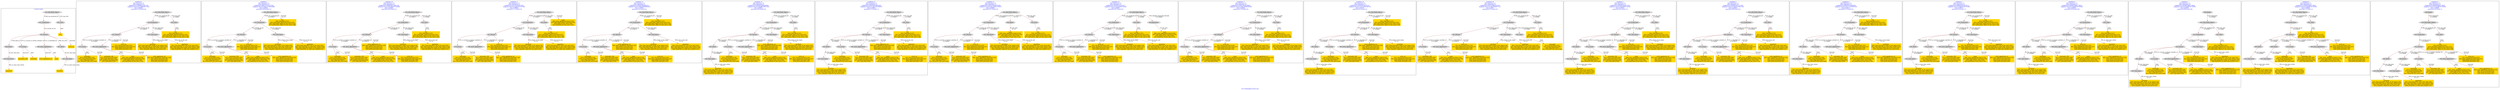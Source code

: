 digraph n0 {
fontcolor="blue"
remincross="true"
label="s18-s-indianapolis-artists.xml"
subgraph cluster_0 {
label="1-correct model"
n2[style="filled",color="white",fillcolor="lightgray",label="E12_Production1"];
n3[style="filled",color="white",fillcolor="lightgray",label="E21_Person1"];
n4[style="filled",color="white",fillcolor="lightgray",label="E69_Death1"];
n5[style="filled",color="white",fillcolor="lightgray",label="E74_Group1"];
n6[style="filled",color="white",fillcolor="lightgray",label="E82_Actor_Appellation1"];
n7[style="filled",color="white",fillcolor="lightgray",label="E67_Birth1"];
n8[shape="plaintext",style="filled",fillcolor="gold",label="artist_uri"];
n9[style="filled",color="white",fillcolor="lightgray",label="E22_Man-Made_Object1"];
n10[style="filled",color="white",fillcolor="lightgray",label="E35_Title1"];
n11[shape="plaintext",style="filled",fillcolor="gold",label="title"];
n12[style="filled",color="white",fillcolor="lightgray",label="E52_Time-Span1"];
n13[shape="plaintext",style="filled",fillcolor="gold",label="birthDate"];
n14[style="filled",color="white",fillcolor="lightgray",label="E52_Time-Span2"];
n15[shape="plaintext",style="filled",fillcolor="gold",label="deathDate"];
n16[shape="plaintext",style="filled",fillcolor="gold",label="nationality_URI"];
n17[shape="plaintext",style="filled",fillcolor="gold",label="nationality"];
n18[shape="plaintext",style="filled",fillcolor="gold",label="artist_appellation_uri"];
n19[shape="plaintext",style="filled",fillcolor="gold",label="name"];
}
subgraph cluster_1 {
label="candidate 0\nlink coherence:1.0\nnode coherence:1.0\nconfidence:0.4708095107821763\nmapping score:0.5527698369273921\ncost:13.99883\n-precision:0.79-recall:0.65"
n21[style="filled",color="white",fillcolor="lightgray",label="E12_Production1"];
n22[style="filled",color="white",fillcolor="lightgray",label="E21_Person1"];
n23[style="filled",color="white",fillcolor="lightgray",label="E52_Time-Span2"];
n24[style="filled",color="white",fillcolor="lightgray",label="E74_Group1"];
n25[style="filled",color="white",fillcolor="lightgray",label="E82_Actor_Appellation1"];
n26[style="filled",color="white",fillcolor="lightgray",label="E22_Man-Made_Object1"];
n27[style="filled",color="white",fillcolor="lightgray",label="E35_Title1"];
n28[shape="plaintext",style="filled",fillcolor="gold",label="name\n[E82_Actor_Appellation,label,0.519]\n[E22_Man-Made_Object,classLink,0.206]\n[E30_Right,P3_has_note,0.149]\n[E8_Acquisition,P3_has_note,0.126]"];
n29[shape="plaintext",style="filled",fillcolor="gold",label="title\n[E35_Title,label,0.337]\n[E22_Man-Made_Object,classLink,0.255]\n[E22_Man-Made_Object,P3_has_note,0.219]\n[E73_Information_Object,P3_has_note,0.188]"];
n30[shape="plaintext",style="filled",fillcolor="gold",label="artist_appellation_uri\n[E82_Actor_Appellation,classLink,0.543]\n[E21_Person,classLink,0.35]\n[E38_Image,classLink,0.062]\n[E39_Actor,classLink,0.045]"];
n31[shape="plaintext",style="filled",fillcolor="gold",label="birthDate\n[E52_Time-Span,P82a_begin_of_the_begin,0.44]\n[E52_Time-Span,P82_at_some_time_within,0.323]\n[E52_Time-Span,P82b_end_of_the_end,0.184]\n[E33_Linguistic_Object,P3_has_note,0.053]"];
n32[shape="plaintext",style="filled",fillcolor="gold",label="nationality\n[E74_Group,label,0.529]\n[E74_Group,classLink,0.306]\n[E55_Type,label,0.097]\n[E21_Person,P3_has_note,0.068]"];
n33[shape="plaintext",style="filled",fillcolor="gold",label="deathDate\n[E52_Time-Span,P82b_end_of_the_end,0.381]\n[E52_Time-Span,P82_at_some_time_within,0.292]\n[E52_Time-Span,P82a_begin_of_the_begin,0.226]\n[E69_Death,P82_at_some_time_within,0.101]"];
n34[shape="plaintext",style="filled",fillcolor="gold",label="nationality_URI\n[E74_Group,classLink,0.684]\n[E55_Type,classLink,0.191]\n[E57_Material,classLink,0.086]\n[E55_Type,label,0.038]"];
n35[shape="plaintext",style="filled",fillcolor="gold",label="artist_uri\n[E21_Person,classLink,0.333]\n[E82_Actor_Appellation,classLink,0.287]\n[E38_Image,classLink,0.199]\n[E39_Actor,classLink,0.182]"];
}
subgraph cluster_2 {
label="candidate 1\nlink coherence:1.0\nnode coherence:1.0\nconfidence:0.4605721252472204\nmapping score:0.5493573750824068\ncost:12.99903\n-precision:0.69-recall:0.53"
n37[style="filled",color="white",fillcolor="lightgray",label="E12_Production1"];
n38[style="filled",color="white",fillcolor="lightgray",label="E21_Person1"];
n39[style="filled",color="white",fillcolor="lightgray",label="E52_Time-Span2"];
n40[style="filled",color="white",fillcolor="lightgray",label="E74_Group1"];
n41[style="filled",color="white",fillcolor="lightgray",label="E82_Actor_Appellation1"];
n42[style="filled",color="white",fillcolor="lightgray",label="E22_Man-Made_Object1"];
n43[shape="plaintext",style="filled",fillcolor="gold",label="name\n[E82_Actor_Appellation,label,0.519]\n[E22_Man-Made_Object,classLink,0.206]\n[E30_Right,P3_has_note,0.149]\n[E8_Acquisition,P3_has_note,0.126]"];
n44[shape="plaintext",style="filled",fillcolor="gold",label="artist_appellation_uri\n[E82_Actor_Appellation,classLink,0.543]\n[E21_Person,classLink,0.35]\n[E38_Image,classLink,0.062]\n[E39_Actor,classLink,0.045]"];
n45[shape="plaintext",style="filled",fillcolor="gold",label="birthDate\n[E52_Time-Span,P82a_begin_of_the_begin,0.44]\n[E52_Time-Span,P82_at_some_time_within,0.323]\n[E52_Time-Span,P82b_end_of_the_end,0.184]\n[E33_Linguistic_Object,P3_has_note,0.053]"];
n46[shape="plaintext",style="filled",fillcolor="gold",label="nationality\n[E74_Group,label,0.529]\n[E74_Group,classLink,0.306]\n[E55_Type,label,0.097]\n[E21_Person,P3_has_note,0.068]"];
n47[shape="plaintext",style="filled",fillcolor="gold",label="deathDate\n[E52_Time-Span,P82b_end_of_the_end,0.381]\n[E52_Time-Span,P82_at_some_time_within,0.292]\n[E52_Time-Span,P82a_begin_of_the_begin,0.226]\n[E69_Death,P82_at_some_time_within,0.101]"];
n48[shape="plaintext",style="filled",fillcolor="gold",label="nationality_URI\n[E74_Group,classLink,0.684]\n[E55_Type,classLink,0.191]\n[E57_Material,classLink,0.086]\n[E55_Type,label,0.038]"];
n49[shape="plaintext",style="filled",fillcolor="gold",label="artist_uri\n[E21_Person,classLink,0.333]\n[E82_Actor_Appellation,classLink,0.287]\n[E38_Image,classLink,0.199]\n[E39_Actor,classLink,0.182]"];
n50[shape="plaintext",style="filled",fillcolor="gold",label="title\n[E35_Title,label,0.337]\n[E22_Man-Made_Object,classLink,0.255]\n[E22_Man-Made_Object,P3_has_note,0.219]\n[E73_Information_Object,P3_has_note,0.188]"];
}
subgraph cluster_3 {
label="candidate 10\nlink coherence:1.0\nnode coherence:1.0\nconfidence:0.44080536720045704\nmapping score:0.5427684557334856\ncost:13.99883\n-precision:0.64-recall:0.53"
n52[style="filled",color="white",fillcolor="lightgray",label="E12_Production1"];
n53[style="filled",color="white",fillcolor="lightgray",label="E21_Person1"];
n54[style="filled",color="white",fillcolor="lightgray",label="E52_Time-Span2"];
n55[style="filled",color="white",fillcolor="lightgray",label="E74_Group1"];
n56[style="filled",color="white",fillcolor="lightgray",label="E82_Actor_Appellation1"];
n57[style="filled",color="white",fillcolor="lightgray",label="E22_Man-Made_Object1"];
n58[style="filled",color="white",fillcolor="lightgray",label="E35_Title1"];
n59[shape="plaintext",style="filled",fillcolor="gold",label="name\n[E82_Actor_Appellation,label,0.519]\n[E22_Man-Made_Object,classLink,0.206]\n[E30_Right,P3_has_note,0.149]\n[E8_Acquisition,P3_has_note,0.126]"];
n60[shape="plaintext",style="filled",fillcolor="gold",label="title\n[E35_Title,label,0.337]\n[E22_Man-Made_Object,classLink,0.255]\n[E22_Man-Made_Object,P3_has_note,0.219]\n[E73_Information_Object,P3_has_note,0.188]"];
n61[shape="plaintext",style="filled",fillcolor="gold",label="artist_uri\n[E21_Person,classLink,0.333]\n[E82_Actor_Appellation,classLink,0.287]\n[E38_Image,classLink,0.199]\n[E39_Actor,classLink,0.182]"];
n62[shape="plaintext",style="filled",fillcolor="gold",label="birthDate\n[E52_Time-Span,P82a_begin_of_the_begin,0.44]\n[E52_Time-Span,P82_at_some_time_within,0.323]\n[E52_Time-Span,P82b_end_of_the_end,0.184]\n[E33_Linguistic_Object,P3_has_note,0.053]"];
n63[shape="plaintext",style="filled",fillcolor="gold",label="nationality\n[E74_Group,label,0.529]\n[E74_Group,classLink,0.306]\n[E55_Type,label,0.097]\n[E21_Person,P3_has_note,0.068]"];
n64[shape="plaintext",style="filled",fillcolor="gold",label="deathDate\n[E52_Time-Span,P82b_end_of_the_end,0.381]\n[E52_Time-Span,P82_at_some_time_within,0.292]\n[E52_Time-Span,P82a_begin_of_the_begin,0.226]\n[E69_Death,P82_at_some_time_within,0.101]"];
n65[shape="plaintext",style="filled",fillcolor="gold",label="nationality_URI\n[E74_Group,classLink,0.684]\n[E55_Type,classLink,0.191]\n[E57_Material,classLink,0.086]\n[E55_Type,label,0.038]"];
n66[shape="plaintext",style="filled",fillcolor="gold",label="artist_appellation_uri\n[E82_Actor_Appellation,classLink,0.543]\n[E21_Person,classLink,0.35]\n[E38_Image,classLink,0.062]\n[E39_Actor,classLink,0.045]"];
}
subgraph cluster_4 {
label="candidate 11\nlink coherence:1.0\nnode coherence:1.0\nconfidence:0.4317075034522487\nmapping score:0.5189025011507495\ncost:13.99883\n-precision:0.71-recall:0.59"
n68[style="filled",color="white",fillcolor="lightgray",label="E12_Production1"];
n69[style="filled",color="white",fillcolor="lightgray",label="E21_Person1"];
n70[style="filled",color="white",fillcolor="lightgray",label="E52_Time-Span2"];
n71[style="filled",color="white",fillcolor="lightgray",label="E74_Group1"];
n72[style="filled",color="white",fillcolor="lightgray",label="E82_Actor_Appellation1"];
n73[style="filled",color="white",fillcolor="lightgray",label="E22_Man-Made_Object1"];
n74[style="filled",color="white",fillcolor="lightgray",label="E35_Title1"];
n75[shape="plaintext",style="filled",fillcolor="gold",label="title\n[E35_Title,label,0.337]\n[E22_Man-Made_Object,classLink,0.255]\n[E22_Man-Made_Object,P3_has_note,0.219]\n[E73_Information_Object,P3_has_note,0.188]"];
n76[shape="plaintext",style="filled",fillcolor="gold",label="artist_appellation_uri\n[E82_Actor_Appellation,classLink,0.543]\n[E21_Person,classLink,0.35]\n[E38_Image,classLink,0.062]\n[E39_Actor,classLink,0.045]"];
n77[shape="plaintext",style="filled",fillcolor="gold",label="birthDate\n[E52_Time-Span,P82a_begin_of_the_begin,0.44]\n[E52_Time-Span,P82_at_some_time_within,0.323]\n[E52_Time-Span,P82b_end_of_the_end,0.184]\n[E33_Linguistic_Object,P3_has_note,0.053]"];
n78[shape="plaintext",style="filled",fillcolor="gold",label="nationality\n[E74_Group,label,0.529]\n[E74_Group,classLink,0.306]\n[E55_Type,label,0.097]\n[E21_Person,P3_has_note,0.068]"];
n79[shape="plaintext",style="filled",fillcolor="gold",label="deathDate\n[E52_Time-Span,P82b_end_of_the_end,0.381]\n[E52_Time-Span,P82_at_some_time_within,0.292]\n[E52_Time-Span,P82a_begin_of_the_begin,0.226]\n[E69_Death,P82_at_some_time_within,0.101]"];
n80[shape="plaintext",style="filled",fillcolor="gold",label="nationality_URI\n[E74_Group,classLink,0.684]\n[E55_Type,classLink,0.191]\n[E57_Material,classLink,0.086]\n[E55_Type,label,0.038]"];
n81[shape="plaintext",style="filled",fillcolor="gold",label="artist_uri\n[E21_Person,classLink,0.333]\n[E82_Actor_Appellation,classLink,0.287]\n[E38_Image,classLink,0.199]\n[E39_Actor,classLink,0.182]"];
n82[shape="plaintext",style="filled",fillcolor="gold",label="name\n[E82_Actor_Appellation,label,0.519]\n[E22_Man-Made_Object,classLink,0.206]\n[E30_Right,P3_has_note,0.149]\n[E8_Acquisition,P3_has_note,0.126]"];
}
subgraph cluster_5 {
label="candidate 12\nlink coherence:1.0\nnode coherence:1.0\nconfidence:0.4305679816655011\nmapping score:0.5393559938885003\ncost:12.99903\n-precision:0.54-recall:0.41"
n84[style="filled",color="white",fillcolor="lightgray",label="E12_Production1"];
n85[style="filled",color="white",fillcolor="lightgray",label="E21_Person1"];
n86[style="filled",color="white",fillcolor="lightgray",label="E52_Time-Span2"];
n87[style="filled",color="white",fillcolor="lightgray",label="E74_Group1"];
n88[style="filled",color="white",fillcolor="lightgray",label="E82_Actor_Appellation1"];
n89[style="filled",color="white",fillcolor="lightgray",label="E22_Man-Made_Object1"];
n90[shape="plaintext",style="filled",fillcolor="gold",label="name\n[E82_Actor_Appellation,label,0.519]\n[E22_Man-Made_Object,classLink,0.206]\n[E30_Right,P3_has_note,0.149]\n[E8_Acquisition,P3_has_note,0.126]"];
n91[shape="plaintext",style="filled",fillcolor="gold",label="artist_uri\n[E21_Person,classLink,0.333]\n[E82_Actor_Appellation,classLink,0.287]\n[E38_Image,classLink,0.199]\n[E39_Actor,classLink,0.182]"];
n92[shape="plaintext",style="filled",fillcolor="gold",label="birthDate\n[E52_Time-Span,P82a_begin_of_the_begin,0.44]\n[E52_Time-Span,P82_at_some_time_within,0.323]\n[E52_Time-Span,P82b_end_of_the_end,0.184]\n[E33_Linguistic_Object,P3_has_note,0.053]"];
n93[shape="plaintext",style="filled",fillcolor="gold",label="nationality\n[E74_Group,label,0.529]\n[E74_Group,classLink,0.306]\n[E55_Type,label,0.097]\n[E21_Person,P3_has_note,0.068]"];
n94[shape="plaintext",style="filled",fillcolor="gold",label="deathDate\n[E52_Time-Span,P82b_end_of_the_end,0.381]\n[E52_Time-Span,P82_at_some_time_within,0.292]\n[E52_Time-Span,P82a_begin_of_the_begin,0.226]\n[E69_Death,P82_at_some_time_within,0.101]"];
n95[shape="plaintext",style="filled",fillcolor="gold",label="nationality_URI\n[E74_Group,classLink,0.684]\n[E55_Type,classLink,0.191]\n[E57_Material,classLink,0.086]\n[E55_Type,label,0.038]"];
n96[shape="plaintext",style="filled",fillcolor="gold",label="artist_appellation_uri\n[E82_Actor_Appellation,classLink,0.543]\n[E21_Person,classLink,0.35]\n[E38_Image,classLink,0.062]\n[E39_Actor,classLink,0.045]"];
n97[shape="plaintext",style="filled",fillcolor="gold",label="title\n[E35_Title,label,0.337]\n[E22_Man-Made_Object,classLink,0.255]\n[E22_Man-Made_Object,P3_has_note,0.219]\n[E73_Information_Object,P3_has_note,0.188]"];
}
subgraph cluster_6 {
label="candidate 13\nlink coherence:1.0\nnode coherence:1.0\nconfidence:0.42956555985406664\nmapping score:0.5181885199513555\ncost:15.99855\n-precision:0.69-recall:0.65"
n99[style="filled",color="white",fillcolor="lightgray",label="E12_Production1"];
n100[style="filled",color="white",fillcolor="lightgray",label="E21_Person1"];
n101[style="filled",color="white",fillcolor="lightgray",label="E52_Time-Span2"];
n102[style="filled",color="white",fillcolor="lightgray",label="E67_Birth1"];
n103[style="filled",color="white",fillcolor="lightgray",label="E74_Group1"];
n104[style="filled",color="white",fillcolor="lightgray",label="E82_Actor_Appellation1"];
n105[style="filled",color="white",fillcolor="lightgray",label="E22_Man-Made_Object1"];
n106[style="filled",color="white",fillcolor="lightgray",label="E35_Title1"];
n107[style="filled",color="white",fillcolor="lightgray",label="E52_Time-Span1"];
n108[shape="plaintext",style="filled",fillcolor="gold",label="name\n[E82_Actor_Appellation,label,0.519]\n[E22_Man-Made_Object,classLink,0.206]\n[E30_Right,P3_has_note,0.149]\n[E8_Acquisition,P3_has_note,0.126]"];
n109[shape="plaintext",style="filled",fillcolor="gold",label="title\n[E35_Title,label,0.337]\n[E22_Man-Made_Object,classLink,0.255]\n[E22_Man-Made_Object,P3_has_note,0.219]\n[E73_Information_Object,P3_has_note,0.188]"];
n110[shape="plaintext",style="filled",fillcolor="gold",label="artist_uri\n[E21_Person,classLink,0.333]\n[E82_Actor_Appellation,classLink,0.287]\n[E38_Image,classLink,0.199]\n[E39_Actor,classLink,0.182]"];
n111[shape="plaintext",style="filled",fillcolor="gold",label="birthDate\n[E52_Time-Span,P82a_begin_of_the_begin,0.44]\n[E52_Time-Span,P82_at_some_time_within,0.323]\n[E52_Time-Span,P82b_end_of_the_end,0.184]\n[E33_Linguistic_Object,P3_has_note,0.053]"];
n112[shape="plaintext",style="filled",fillcolor="gold",label="nationality\n[E74_Group,label,0.529]\n[E74_Group,classLink,0.306]\n[E55_Type,label,0.097]\n[E21_Person,P3_has_note,0.068]"];
n113[shape="plaintext",style="filled",fillcolor="gold",label="nationality_URI\n[E74_Group,classLink,0.684]\n[E55_Type,classLink,0.191]\n[E57_Material,classLink,0.086]\n[E55_Type,label,0.038]"];
n114[shape="plaintext",style="filled",fillcolor="gold",label="artist_appellation_uri\n[E82_Actor_Appellation,classLink,0.543]\n[E21_Person,classLink,0.35]\n[E38_Image,classLink,0.062]\n[E39_Actor,classLink,0.045]"];
n115[shape="plaintext",style="filled",fillcolor="gold",label="deathDate\n[E52_Time-Span,P82b_end_of_the_end,0.381]\n[E52_Time-Span,P82_at_some_time_within,0.292]\n[E52_Time-Span,P82a_begin_of_the_begin,0.226]\n[E69_Death,P82_at_some_time_within,0.101]"];
}
subgraph cluster_7 {
label="candidate 14\nlink coherence:1.0\nnode coherence:1.0\nconfidence:0.4262764326924593\nmapping score:0.5170921442308197\ncost:15.99855\n-precision:0.75-recall:0.71"
n117[style="filled",color="white",fillcolor="lightgray",label="E12_Production1"];
n118[style="filled",color="white",fillcolor="lightgray",label="E21_Person1"];
n119[style="filled",color="white",fillcolor="lightgray",label="E52_Time-Span2"];
n120[style="filled",color="white",fillcolor="lightgray",label="E67_Birth1"];
n121[style="filled",color="white",fillcolor="lightgray",label="E74_Group1"];
n122[style="filled",color="white",fillcolor="lightgray",label="E82_Actor_Appellation1"];
n123[style="filled",color="white",fillcolor="lightgray",label="E22_Man-Made_Object1"];
n124[style="filled",color="white",fillcolor="lightgray",label="E35_Title1"];
n125[style="filled",color="white",fillcolor="lightgray",label="E52_Time-Span1"];
n126[shape="plaintext",style="filled",fillcolor="gold",label="name\n[E82_Actor_Appellation,label,0.519]\n[E22_Man-Made_Object,classLink,0.206]\n[E30_Right,P3_has_note,0.149]\n[E8_Acquisition,P3_has_note,0.126]"];
n127[shape="plaintext",style="filled",fillcolor="gold",label="title\n[E35_Title,label,0.337]\n[E22_Man-Made_Object,classLink,0.255]\n[E22_Man-Made_Object,P3_has_note,0.219]\n[E73_Information_Object,P3_has_note,0.188]"];
n128[shape="plaintext",style="filled",fillcolor="gold",label="artist_uri\n[E21_Person,classLink,0.333]\n[E82_Actor_Appellation,classLink,0.287]\n[E38_Image,classLink,0.199]\n[E39_Actor,classLink,0.182]"];
n129[shape="plaintext",style="filled",fillcolor="gold",label="nationality\n[E74_Group,label,0.529]\n[E74_Group,classLink,0.306]\n[E55_Type,label,0.097]\n[E21_Person,P3_has_note,0.068]"];
n130[shape="plaintext",style="filled",fillcolor="gold",label="deathDate\n[E52_Time-Span,P82b_end_of_the_end,0.381]\n[E52_Time-Span,P82_at_some_time_within,0.292]\n[E52_Time-Span,P82a_begin_of_the_begin,0.226]\n[E69_Death,P82_at_some_time_within,0.101]"];
n131[shape="plaintext",style="filled",fillcolor="gold",label="nationality_URI\n[E74_Group,classLink,0.684]\n[E55_Type,classLink,0.191]\n[E57_Material,classLink,0.086]\n[E55_Type,label,0.038]"];
n132[shape="plaintext",style="filled",fillcolor="gold",label="artist_appellation_uri\n[E82_Actor_Appellation,classLink,0.543]\n[E21_Person,classLink,0.35]\n[E38_Image,classLink,0.062]\n[E39_Actor,classLink,0.045]"];
n133[shape="plaintext",style="filled",fillcolor="gold",label="birthDate\n[E52_Time-Span,P82a_begin_of_the_begin,0.44]\n[E52_Time-Span,P82_at_some_time_within,0.323]\n[E52_Time-Span,P82b_end_of_the_end,0.184]\n[E33_Linguistic_Object,P3_has_note,0.053]"];
}
subgraph cluster_8 {
label="candidate 15\nlink coherence:1.0\nnode coherence:1.0\nconfidence:0.42453739536326296\nmapping score:0.5165124651210876\ncost:14.99883\n-precision:0.67-recall:0.59"
n135[style="filled",color="white",fillcolor="lightgray",label="E12_Production1"];
n136[style="filled",color="white",fillcolor="lightgray",label="E21_Person1"];
n137[style="filled",color="white",fillcolor="lightgray",label="E52_Time-Span2"];
n138[style="filled",color="white",fillcolor="lightgray",label="E74_Group1"];
n139[style="filled",color="white",fillcolor="lightgray",label="E82_Actor_Appellation1"];
n140[style="filled",color="white",fillcolor="lightgray",label="E22_Man-Made_Object1"];
n141[style="filled",color="white",fillcolor="lightgray",label="E30_Right1"];
n142[style="filled",color="white",fillcolor="lightgray",label="E35_Title1"];
n143[shape="plaintext",style="filled",fillcolor="gold",label="title\n[E35_Title,label,0.337]\n[E22_Man-Made_Object,classLink,0.255]\n[E22_Man-Made_Object,P3_has_note,0.219]\n[E73_Information_Object,P3_has_note,0.188]"];
n144[shape="plaintext",style="filled",fillcolor="gold",label="artist_appellation_uri\n[E82_Actor_Appellation,classLink,0.543]\n[E21_Person,classLink,0.35]\n[E38_Image,classLink,0.062]\n[E39_Actor,classLink,0.045]"];
n145[shape="plaintext",style="filled",fillcolor="gold",label="birthDate\n[E52_Time-Span,P82a_begin_of_the_begin,0.44]\n[E52_Time-Span,P82_at_some_time_within,0.323]\n[E52_Time-Span,P82b_end_of_the_end,0.184]\n[E33_Linguistic_Object,P3_has_note,0.053]"];
n146[shape="plaintext",style="filled",fillcolor="gold",label="nationality\n[E74_Group,label,0.529]\n[E74_Group,classLink,0.306]\n[E55_Type,label,0.097]\n[E21_Person,P3_has_note,0.068]"];
n147[shape="plaintext",style="filled",fillcolor="gold",label="deathDate\n[E52_Time-Span,P82b_end_of_the_end,0.381]\n[E52_Time-Span,P82_at_some_time_within,0.292]\n[E52_Time-Span,P82a_begin_of_the_begin,0.226]\n[E69_Death,P82_at_some_time_within,0.101]"];
n148[shape="plaintext",style="filled",fillcolor="gold",label="nationality_URI\n[E74_Group,classLink,0.684]\n[E55_Type,classLink,0.191]\n[E57_Material,classLink,0.086]\n[E55_Type,label,0.038]"];
n149[shape="plaintext",style="filled",fillcolor="gold",label="artist_uri\n[E21_Person,classLink,0.333]\n[E82_Actor_Appellation,classLink,0.287]\n[E38_Image,classLink,0.199]\n[E39_Actor,classLink,0.182]"];
n150[shape="plaintext",style="filled",fillcolor="gold",label="name\n[E82_Actor_Appellation,label,0.519]\n[E22_Man-Made_Object,classLink,0.206]\n[E30_Right,P3_has_note,0.149]\n[E8_Acquisition,P3_has_note,0.126]"];
}
subgraph cluster_9 {
label="candidate 16\nlink coherence:1.0\nnode coherence:1.0\nconfidence:0.4216637531347327\nmapping score:0.5155545843782442\ncost:14.99867\n-precision:0.67-recall:0.59"
n152[style="filled",color="white",fillcolor="lightgray",label="E12_Production1"];
n153[style="filled",color="white",fillcolor="lightgray",label="E21_Person1"];
n154[style="filled",color="white",fillcolor="lightgray",label="E52_Time-Span2"];
n155[style="filled",color="white",fillcolor="lightgray",label="E74_Group1"];
n156[style="filled",color="white",fillcolor="lightgray",label="E82_Actor_Appellation1"];
n157[style="filled",color="white",fillcolor="lightgray",label="E22_Man-Made_Object1"];
n158[style="filled",color="white",fillcolor="lightgray",label="E35_Title1"];
n159[style="filled",color="white",fillcolor="lightgray",label="E8_Acquisition1"];
n160[shape="plaintext",style="filled",fillcolor="gold",label="name\n[E82_Actor_Appellation,label,0.519]\n[E22_Man-Made_Object,classLink,0.206]\n[E30_Right,P3_has_note,0.149]\n[E8_Acquisition,P3_has_note,0.126]"];
n161[shape="plaintext",style="filled",fillcolor="gold",label="title\n[E35_Title,label,0.337]\n[E22_Man-Made_Object,classLink,0.255]\n[E22_Man-Made_Object,P3_has_note,0.219]\n[E73_Information_Object,P3_has_note,0.188]"];
n162[shape="plaintext",style="filled",fillcolor="gold",label="artist_appellation_uri\n[E82_Actor_Appellation,classLink,0.543]\n[E21_Person,classLink,0.35]\n[E38_Image,classLink,0.062]\n[E39_Actor,classLink,0.045]"];
n163[shape="plaintext",style="filled",fillcolor="gold",label="birthDate\n[E52_Time-Span,P82a_begin_of_the_begin,0.44]\n[E52_Time-Span,P82_at_some_time_within,0.323]\n[E52_Time-Span,P82b_end_of_the_end,0.184]\n[E33_Linguistic_Object,P3_has_note,0.053]"];
n164[shape="plaintext",style="filled",fillcolor="gold",label="nationality\n[E74_Group,label,0.529]\n[E74_Group,classLink,0.306]\n[E55_Type,label,0.097]\n[E21_Person,P3_has_note,0.068]"];
n165[shape="plaintext",style="filled",fillcolor="gold",label="deathDate\n[E52_Time-Span,P82b_end_of_the_end,0.381]\n[E52_Time-Span,P82_at_some_time_within,0.292]\n[E52_Time-Span,P82a_begin_of_the_begin,0.226]\n[E69_Death,P82_at_some_time_within,0.101]"];
n166[shape="plaintext",style="filled",fillcolor="gold",label="nationality_URI\n[E74_Group,classLink,0.684]\n[E55_Type,classLink,0.191]\n[E57_Material,classLink,0.086]\n[E55_Type,label,0.038]"];
n167[shape="plaintext",style="filled",fillcolor="gold",label="artist_uri\n[E21_Person,classLink,0.333]\n[E82_Actor_Appellation,classLink,0.287]\n[E38_Image,classLink,0.199]\n[E39_Actor,classLink,0.182]"];
}
subgraph cluster_10 {
label="candidate 17\nlink coherence:1.0\nnode coherence:1.0\nconfidence:0.4195278188796692\nmapping score:0.5356759396265564\ncost:13.99883\n-precision:0.79-recall:0.65"
n169[style="filled",color="white",fillcolor="lightgray",label="E12_Production1"];
n170[style="filled",color="white",fillcolor="lightgray",label="E21_Person1"];
n171[style="filled",color="white",fillcolor="lightgray",label="E52_Time-Span2"];
n172[style="filled",color="white",fillcolor="lightgray",label="E74_Group1"];
n173[style="filled",color="white",fillcolor="lightgray",label="E82_Actor_Appellation1"];
n174[style="filled",color="white",fillcolor="lightgray",label="E22_Man-Made_Object1"];
n175[style="filled",color="white",fillcolor="lightgray",label="E35_Title1"];
n176[shape="plaintext",style="filled",fillcolor="gold",label="name\n[E82_Actor_Appellation,label,0.519]\n[E22_Man-Made_Object,classLink,0.206]\n[E30_Right,P3_has_note,0.149]\n[E8_Acquisition,P3_has_note,0.126]"];
n177[shape="plaintext",style="filled",fillcolor="gold",label="title\n[E35_Title,label,0.337]\n[E22_Man-Made_Object,classLink,0.255]\n[E22_Man-Made_Object,P3_has_note,0.219]\n[E73_Information_Object,P3_has_note,0.188]"];
n178[shape="plaintext",style="filled",fillcolor="gold",label="artist_appellation_uri\n[E82_Actor_Appellation,classLink,0.543]\n[E21_Person,classLink,0.35]\n[E38_Image,classLink,0.062]\n[E39_Actor,classLink,0.045]"];
n179[shape="plaintext",style="filled",fillcolor="gold",label="deathDate\n[E52_Time-Span,P82b_end_of_the_end,0.381]\n[E52_Time-Span,P82_at_some_time_within,0.292]\n[E52_Time-Span,P82a_begin_of_the_begin,0.226]\n[E69_Death,P82_at_some_time_within,0.101]"];
n180[shape="plaintext",style="filled",fillcolor="gold",label="nationality\n[E74_Group,label,0.529]\n[E74_Group,classLink,0.306]\n[E55_Type,label,0.097]\n[E21_Person,P3_has_note,0.068]"];
n181[shape="plaintext",style="filled",fillcolor="gold",label="birthDate\n[E52_Time-Span,P82a_begin_of_the_begin,0.44]\n[E52_Time-Span,P82_at_some_time_within,0.323]\n[E52_Time-Span,P82b_end_of_the_end,0.184]\n[E33_Linguistic_Object,P3_has_note,0.053]"];
n182[shape="plaintext",style="filled",fillcolor="gold",label="nationality_URI\n[E74_Group,classLink,0.684]\n[E55_Type,classLink,0.191]\n[E57_Material,classLink,0.086]\n[E55_Type,label,0.038]"];
n183[shape="plaintext",style="filled",fillcolor="gold",label="artist_uri\n[E21_Person,classLink,0.333]\n[E82_Actor_Appellation,classLink,0.287]\n[E38_Image,classLink,0.199]\n[E39_Actor,classLink,0.182]"];
}
subgraph cluster_11 {
label="candidate 18\nlink coherence:1.0\nnode coherence:1.0\nconfidence:0.4193281743191107\nmapping score:0.5147760581063702\ncost:14.99875\n-precision:0.6-recall:0.53"
n185[style="filled",color="white",fillcolor="lightgray",label="E12_Production1"];
n186[style="filled",color="white",fillcolor="lightgray",label="E21_Person1"];
n187[style="filled",color="white",fillcolor="lightgray",label="E52_Time-Span2"];
n188[style="filled",color="white",fillcolor="lightgray",label="E67_Birth1"];
n189[style="filled",color="white",fillcolor="lightgray",label="E74_Group1"];
n190[style="filled",color="white",fillcolor="lightgray",label="E82_Actor_Appellation1"];
n191[style="filled",color="white",fillcolor="lightgray",label="E22_Man-Made_Object1"];
n192[style="filled",color="white",fillcolor="lightgray",label="E52_Time-Span1"];
n193[shape="plaintext",style="filled",fillcolor="gold",label="name\n[E82_Actor_Appellation,label,0.519]\n[E22_Man-Made_Object,classLink,0.206]\n[E30_Right,P3_has_note,0.149]\n[E8_Acquisition,P3_has_note,0.126]"];
n194[shape="plaintext",style="filled",fillcolor="gold",label="artist_uri\n[E21_Person,classLink,0.333]\n[E82_Actor_Appellation,classLink,0.287]\n[E38_Image,classLink,0.199]\n[E39_Actor,classLink,0.182]"];
n195[shape="plaintext",style="filled",fillcolor="gold",label="birthDate\n[E52_Time-Span,P82a_begin_of_the_begin,0.44]\n[E52_Time-Span,P82_at_some_time_within,0.323]\n[E52_Time-Span,P82b_end_of_the_end,0.184]\n[E33_Linguistic_Object,P3_has_note,0.053]"];
n196[shape="plaintext",style="filled",fillcolor="gold",label="nationality\n[E74_Group,label,0.529]\n[E74_Group,classLink,0.306]\n[E55_Type,label,0.097]\n[E21_Person,P3_has_note,0.068]"];
n197[shape="plaintext",style="filled",fillcolor="gold",label="nationality_URI\n[E74_Group,classLink,0.684]\n[E55_Type,classLink,0.191]\n[E57_Material,classLink,0.086]\n[E55_Type,label,0.038]"];
n198[shape="plaintext",style="filled",fillcolor="gold",label="artist_appellation_uri\n[E82_Actor_Appellation,classLink,0.543]\n[E21_Person,classLink,0.35]\n[E38_Image,classLink,0.062]\n[E39_Actor,classLink,0.045]"];
n199[shape="plaintext",style="filled",fillcolor="gold",label="title\n[E35_Title,label,0.337]\n[E22_Man-Made_Object,classLink,0.255]\n[E22_Man-Made_Object,P3_has_note,0.219]\n[E73_Information_Object,P3_has_note,0.188]"];
n200[shape="plaintext",style="filled",fillcolor="gold",label="deathDate\n[E52_Time-Span,P82b_end_of_the_end,0.381]\n[E52_Time-Span,P82_at_some_time_within,0.292]\n[E52_Time-Span,P82a_begin_of_the_begin,0.226]\n[E69_Death,P82_at_some_time_within,0.101]"];
}
subgraph cluster_12 {
label="candidate 19\nlink coherence:1.0\nnode coherence:1.0\nconfidence:0.4167578987931336\nmapping score:0.5139192995977112\ncost:14.9987\n-precision:0.67-recall:0.59"
n202[style="filled",color="white",fillcolor="lightgray",label="E12_Production1"];
n203[style="filled",color="white",fillcolor="lightgray",label="E21_Person1"];
n204[style="filled",color="white",fillcolor="lightgray",label="E52_Time-Span2"];
n205[style="filled",color="white",fillcolor="lightgray",label="E55_Type1"];
n206[style="filled",color="white",fillcolor="lightgray",label="E74_Group1"];
n207[style="filled",color="white",fillcolor="lightgray",label="E82_Actor_Appellation1"];
n208[style="filled",color="white",fillcolor="lightgray",label="E22_Man-Made_Object1"];
n209[style="filled",color="white",fillcolor="lightgray",label="E35_Title1"];
n210[shape="plaintext",style="filled",fillcolor="gold",label="name\n[E82_Actor_Appellation,label,0.519]\n[E22_Man-Made_Object,classLink,0.206]\n[E30_Right,P3_has_note,0.149]\n[E8_Acquisition,P3_has_note,0.126]"];
n211[shape="plaintext",style="filled",fillcolor="gold",label="title\n[E35_Title,label,0.337]\n[E22_Man-Made_Object,classLink,0.255]\n[E22_Man-Made_Object,P3_has_note,0.219]\n[E73_Information_Object,P3_has_note,0.188]"];
n212[shape="plaintext",style="filled",fillcolor="gold",label="artist_appellation_uri\n[E82_Actor_Appellation,classLink,0.543]\n[E21_Person,classLink,0.35]\n[E38_Image,classLink,0.062]\n[E39_Actor,classLink,0.045]"];
n213[shape="plaintext",style="filled",fillcolor="gold",label="birthDate\n[E52_Time-Span,P82a_begin_of_the_begin,0.44]\n[E52_Time-Span,P82_at_some_time_within,0.323]\n[E52_Time-Span,P82b_end_of_the_end,0.184]\n[E33_Linguistic_Object,P3_has_note,0.053]"];
n214[shape="plaintext",style="filled",fillcolor="gold",label="deathDate\n[E52_Time-Span,P82b_end_of_the_end,0.381]\n[E52_Time-Span,P82_at_some_time_within,0.292]\n[E52_Time-Span,P82a_begin_of_the_begin,0.226]\n[E69_Death,P82_at_some_time_within,0.101]"];
n215[shape="plaintext",style="filled",fillcolor="gold",label="nationality_URI\n[E74_Group,classLink,0.684]\n[E55_Type,classLink,0.191]\n[E57_Material,classLink,0.086]\n[E55_Type,label,0.038]"];
n216[shape="plaintext",style="filled",fillcolor="gold",label="artist_uri\n[E21_Person,classLink,0.333]\n[E82_Actor_Appellation,classLink,0.287]\n[E38_Image,classLink,0.199]\n[E39_Actor,classLink,0.182]"];
n217[shape="plaintext",style="filled",fillcolor="gold",label="nationality\n[E74_Group,label,0.529]\n[E74_Group,classLink,0.306]\n[E55_Type,label,0.097]\n[E21_Person,P3_has_note,0.068]"];
}
subgraph cluster_13 {
label="candidate 2\nlink coherence:1.0\nnode coherence:1.0\nconfidence:0.4595697034357859\nmapping score:0.528189901145262\ncost:15.99855\n-precision:0.81-recall:0.76"
n219[style="filled",color="white",fillcolor="lightgray",label="E12_Production1"];
n220[style="filled",color="white",fillcolor="lightgray",label="E21_Person1"];
n221[style="filled",color="white",fillcolor="lightgray",label="E52_Time-Span2"];
n222[style="filled",color="white",fillcolor="lightgray",label="E67_Birth1"];
n223[style="filled",color="white",fillcolor="lightgray",label="E74_Group1"];
n224[style="filled",color="white",fillcolor="lightgray",label="E82_Actor_Appellation1"];
n225[style="filled",color="white",fillcolor="lightgray",label="E22_Man-Made_Object1"];
n226[style="filled",color="white",fillcolor="lightgray",label="E35_Title1"];
n227[style="filled",color="white",fillcolor="lightgray",label="E52_Time-Span1"];
n228[shape="plaintext",style="filled",fillcolor="gold",label="name\n[E82_Actor_Appellation,label,0.519]\n[E22_Man-Made_Object,classLink,0.206]\n[E30_Right,P3_has_note,0.149]\n[E8_Acquisition,P3_has_note,0.126]"];
n229[shape="plaintext",style="filled",fillcolor="gold",label="title\n[E35_Title,label,0.337]\n[E22_Man-Made_Object,classLink,0.255]\n[E22_Man-Made_Object,P3_has_note,0.219]\n[E73_Information_Object,P3_has_note,0.188]"];
n230[shape="plaintext",style="filled",fillcolor="gold",label="artist_appellation_uri\n[E82_Actor_Appellation,classLink,0.543]\n[E21_Person,classLink,0.35]\n[E38_Image,classLink,0.062]\n[E39_Actor,classLink,0.045]"];
n231[shape="plaintext",style="filled",fillcolor="gold",label="birthDate\n[E52_Time-Span,P82a_begin_of_the_begin,0.44]\n[E52_Time-Span,P82_at_some_time_within,0.323]\n[E52_Time-Span,P82b_end_of_the_end,0.184]\n[E33_Linguistic_Object,P3_has_note,0.053]"];
n232[shape="plaintext",style="filled",fillcolor="gold",label="nationality\n[E74_Group,label,0.529]\n[E74_Group,classLink,0.306]\n[E55_Type,label,0.097]\n[E21_Person,P3_has_note,0.068]"];
n233[shape="plaintext",style="filled",fillcolor="gold",label="nationality_URI\n[E74_Group,classLink,0.684]\n[E55_Type,classLink,0.191]\n[E57_Material,classLink,0.086]\n[E55_Type,label,0.038]"];
n234[shape="plaintext",style="filled",fillcolor="gold",label="artist_uri\n[E21_Person,classLink,0.333]\n[E82_Actor_Appellation,classLink,0.287]\n[E38_Image,classLink,0.199]\n[E39_Actor,classLink,0.182]"];
n235[shape="plaintext",style="filled",fillcolor="gold",label="deathDate\n[E52_Time-Span,P82b_end_of_the_end,0.381]\n[E52_Time-Span,P82_at_some_time_within,0.292]\n[E52_Time-Span,P82a_begin_of_the_begin,0.226]\n[E69_Death,P82_at_some_time_within,0.101]"];
}
subgraph cluster_14 {
label="candidate 3\nlink coherence:1.0\nnode coherence:1.0\nconfidence:0.45628057627417856\nmapping score:0.5270935254247262\ncost:15.99855\n-precision:0.88-recall:0.82"
n237[style="filled",color="white",fillcolor="lightgray",label="E12_Production1"];
n238[style="filled",color="white",fillcolor="lightgray",label="E21_Person1"];
n239[style="filled",color="white",fillcolor="lightgray",label="E52_Time-Span2"];
n240[style="filled",color="white",fillcolor="lightgray",label="E67_Birth1"];
n241[style="filled",color="white",fillcolor="lightgray",label="E74_Group1"];
n242[style="filled",color="white",fillcolor="lightgray",label="E82_Actor_Appellation1"];
n243[style="filled",color="white",fillcolor="lightgray",label="E22_Man-Made_Object1"];
n244[style="filled",color="white",fillcolor="lightgray",label="E35_Title1"];
n245[style="filled",color="white",fillcolor="lightgray",label="E52_Time-Span1"];
n246[shape="plaintext",style="filled",fillcolor="gold",label="name\n[E82_Actor_Appellation,label,0.519]\n[E22_Man-Made_Object,classLink,0.206]\n[E30_Right,P3_has_note,0.149]\n[E8_Acquisition,P3_has_note,0.126]"];
n247[shape="plaintext",style="filled",fillcolor="gold",label="title\n[E35_Title,label,0.337]\n[E22_Man-Made_Object,classLink,0.255]\n[E22_Man-Made_Object,P3_has_note,0.219]\n[E73_Information_Object,P3_has_note,0.188]"];
n248[shape="plaintext",style="filled",fillcolor="gold",label="artist_appellation_uri\n[E82_Actor_Appellation,classLink,0.543]\n[E21_Person,classLink,0.35]\n[E38_Image,classLink,0.062]\n[E39_Actor,classLink,0.045]"];
n249[shape="plaintext",style="filled",fillcolor="gold",label="nationality\n[E74_Group,label,0.529]\n[E74_Group,classLink,0.306]\n[E55_Type,label,0.097]\n[E21_Person,P3_has_note,0.068]"];
n250[shape="plaintext",style="filled",fillcolor="gold",label="deathDate\n[E52_Time-Span,P82b_end_of_the_end,0.381]\n[E52_Time-Span,P82_at_some_time_within,0.292]\n[E52_Time-Span,P82a_begin_of_the_begin,0.226]\n[E69_Death,P82_at_some_time_within,0.101]"];
n251[shape="plaintext",style="filled",fillcolor="gold",label="nationality_URI\n[E74_Group,classLink,0.684]\n[E55_Type,classLink,0.191]\n[E57_Material,classLink,0.086]\n[E55_Type,label,0.038]"];
n252[shape="plaintext",style="filled",fillcolor="gold",label="artist_uri\n[E21_Person,classLink,0.333]\n[E82_Actor_Appellation,classLink,0.287]\n[E38_Image,classLink,0.199]\n[E39_Actor,classLink,0.182]"];
n253[shape="plaintext",style="filled",fillcolor="gold",label="birthDate\n[E52_Time-Span,P82a_begin_of_the_begin,0.44]\n[E52_Time-Span,P82_at_some_time_within,0.323]\n[E52_Time-Span,P82b_end_of_the_end,0.184]\n[E33_Linguistic_Object,P3_has_note,0.053]"];
}
subgraph cluster_15 {
label="candidate 4\nlink coherence:1.0\nnode coherence:1.0\nconfidence:0.4493323179008299\nmapping score:0.5247774393002766\ncost:14.99875\n-precision:0.73-recall:0.65"
n255[style="filled",color="white",fillcolor="lightgray",label="E12_Production1"];
n256[style="filled",color="white",fillcolor="lightgray",label="E21_Person1"];
n257[style="filled",color="white",fillcolor="lightgray",label="E52_Time-Span2"];
n258[style="filled",color="white",fillcolor="lightgray",label="E67_Birth1"];
n259[style="filled",color="white",fillcolor="lightgray",label="E74_Group1"];
n260[style="filled",color="white",fillcolor="lightgray",label="E82_Actor_Appellation1"];
n261[style="filled",color="white",fillcolor="lightgray",label="E22_Man-Made_Object1"];
n262[style="filled",color="white",fillcolor="lightgray",label="E52_Time-Span1"];
n263[shape="plaintext",style="filled",fillcolor="gold",label="name\n[E82_Actor_Appellation,label,0.519]\n[E22_Man-Made_Object,classLink,0.206]\n[E30_Right,P3_has_note,0.149]\n[E8_Acquisition,P3_has_note,0.126]"];
n264[shape="plaintext",style="filled",fillcolor="gold",label="artist_appellation_uri\n[E82_Actor_Appellation,classLink,0.543]\n[E21_Person,classLink,0.35]\n[E38_Image,classLink,0.062]\n[E39_Actor,classLink,0.045]"];
n265[shape="plaintext",style="filled",fillcolor="gold",label="birthDate\n[E52_Time-Span,P82a_begin_of_the_begin,0.44]\n[E52_Time-Span,P82_at_some_time_within,0.323]\n[E52_Time-Span,P82b_end_of_the_end,0.184]\n[E33_Linguistic_Object,P3_has_note,0.053]"];
n266[shape="plaintext",style="filled",fillcolor="gold",label="nationality\n[E74_Group,label,0.529]\n[E74_Group,classLink,0.306]\n[E55_Type,label,0.097]\n[E21_Person,P3_has_note,0.068]"];
n267[shape="plaintext",style="filled",fillcolor="gold",label="nationality_URI\n[E74_Group,classLink,0.684]\n[E55_Type,classLink,0.191]\n[E57_Material,classLink,0.086]\n[E55_Type,label,0.038]"];
n268[shape="plaintext",style="filled",fillcolor="gold",label="artist_uri\n[E21_Person,classLink,0.333]\n[E82_Actor_Appellation,classLink,0.287]\n[E38_Image,classLink,0.199]\n[E39_Actor,classLink,0.182]"];
n269[shape="plaintext",style="filled",fillcolor="gold",label="title\n[E35_Title,label,0.337]\n[E22_Man-Made_Object,classLink,0.255]\n[E22_Man-Made_Object,P3_has_note,0.219]\n[E73_Information_Object,P3_has_note,0.188]"];
n270[shape="plaintext",style="filled",fillcolor="gold",label="deathDate\n[E52_Time-Span,P82b_end_of_the_end,0.381]\n[E52_Time-Span,P82_at_some_time_within,0.292]\n[E52_Time-Span,P82a_begin_of_the_begin,0.226]\n[E69_Death,P82_at_some_time_within,0.101]"];
}
subgraph cluster_16 {
label="candidate 5\nlink coherence:1.0\nnode coherence:1.0\nconfidence:0.44604319073922255\nmapping score:0.5236810635797409\ncost:14.99875\n-precision:0.8-recall:0.71"
n272[style="filled",color="white",fillcolor="lightgray",label="E12_Production1"];
n273[style="filled",color="white",fillcolor="lightgray",label="E21_Person1"];
n274[style="filled",color="white",fillcolor="lightgray",label="E52_Time-Span2"];
n275[style="filled",color="white",fillcolor="lightgray",label="E67_Birth1"];
n276[style="filled",color="white",fillcolor="lightgray",label="E74_Group1"];
n277[style="filled",color="white",fillcolor="lightgray",label="E82_Actor_Appellation1"];
n278[style="filled",color="white",fillcolor="lightgray",label="E22_Man-Made_Object1"];
n279[style="filled",color="white",fillcolor="lightgray",label="E52_Time-Span1"];
n280[shape="plaintext",style="filled",fillcolor="gold",label="name\n[E82_Actor_Appellation,label,0.519]\n[E22_Man-Made_Object,classLink,0.206]\n[E30_Right,P3_has_note,0.149]\n[E8_Acquisition,P3_has_note,0.126]"];
n281[shape="plaintext",style="filled",fillcolor="gold",label="artist_appellation_uri\n[E82_Actor_Appellation,classLink,0.543]\n[E21_Person,classLink,0.35]\n[E38_Image,classLink,0.062]\n[E39_Actor,classLink,0.045]"];
n282[shape="plaintext",style="filled",fillcolor="gold",label="nationality\n[E74_Group,label,0.529]\n[E74_Group,classLink,0.306]\n[E55_Type,label,0.097]\n[E21_Person,P3_has_note,0.068]"];
n283[shape="plaintext",style="filled",fillcolor="gold",label="deathDate\n[E52_Time-Span,P82b_end_of_the_end,0.381]\n[E52_Time-Span,P82_at_some_time_within,0.292]\n[E52_Time-Span,P82a_begin_of_the_begin,0.226]\n[E69_Death,P82_at_some_time_within,0.101]"];
n284[shape="plaintext",style="filled",fillcolor="gold",label="nationality_URI\n[E74_Group,classLink,0.684]\n[E55_Type,classLink,0.191]\n[E57_Material,classLink,0.086]\n[E55_Type,label,0.038]"];
n285[shape="plaintext",style="filled",fillcolor="gold",label="artist_uri\n[E21_Person,classLink,0.333]\n[E82_Actor_Appellation,classLink,0.287]\n[E38_Image,classLink,0.199]\n[E39_Actor,classLink,0.182]"];
n286[shape="plaintext",style="filled",fillcolor="gold",label="title\n[E35_Title,label,0.337]\n[E22_Man-Made_Object,classLink,0.255]\n[E22_Man-Made_Object,P3_has_note,0.219]\n[E73_Information_Object,P3_has_note,0.188]"];
n287[shape="plaintext",style="filled",fillcolor="gold",label="birthDate\n[E52_Time-Span,P82a_begin_of_the_begin,0.44]\n[E52_Time-Span,P82_at_some_time_within,0.323]\n[E52_Time-Span,P82b_end_of_the_end,0.184]\n[E33_Linguistic_Object,P3_has_note,0.053]"];
}
subgraph cluster_17 {
label="candidate 6\nlink coherence:1.0\nnode coherence:1.0\nconfidence:0.44504076892778816\nmapping score:0.5233469229759294\ncost:15.99855\n-precision:0.94-recall:0.88"
n289[style="filled",color="white",fillcolor="lightgray",label="E12_Production1"];
n290[style="filled",color="white",fillcolor="lightgray",label="E21_Person1"];
n291[style="filled",color="white",fillcolor="lightgray",label="E52_Time-Span2"];
n292[style="filled",color="white",fillcolor="lightgray",label="E67_Birth1"];
n293[style="filled",color="white",fillcolor="lightgray",label="E74_Group1"];
n294[style="filled",color="white",fillcolor="lightgray",label="E82_Actor_Appellation1"];
n295[style="filled",color="white",fillcolor="lightgray",label="E22_Man-Made_Object1"];
n296[style="filled",color="white",fillcolor="lightgray",label="E35_Title1"];
n297[style="filled",color="white",fillcolor="lightgray",label="E52_Time-Span1"];
n298[shape="plaintext",style="filled",fillcolor="gold",label="name\n[E82_Actor_Appellation,label,0.519]\n[E22_Man-Made_Object,classLink,0.206]\n[E30_Right,P3_has_note,0.149]\n[E8_Acquisition,P3_has_note,0.126]"];
n299[shape="plaintext",style="filled",fillcolor="gold",label="title\n[E35_Title,label,0.337]\n[E22_Man-Made_Object,classLink,0.255]\n[E22_Man-Made_Object,P3_has_note,0.219]\n[E73_Information_Object,P3_has_note,0.188]"];
n300[shape="plaintext",style="filled",fillcolor="gold",label="artist_appellation_uri\n[E82_Actor_Appellation,classLink,0.543]\n[E21_Person,classLink,0.35]\n[E38_Image,classLink,0.062]\n[E39_Actor,classLink,0.045]"];
n301[shape="plaintext",style="filled",fillcolor="gold",label="nationality\n[E74_Group,label,0.529]\n[E74_Group,classLink,0.306]\n[E55_Type,label,0.097]\n[E21_Person,P3_has_note,0.068]"];
n302[shape="plaintext",style="filled",fillcolor="gold",label="deathDate\n[E52_Time-Span,P82b_end_of_the_end,0.381]\n[E52_Time-Span,P82_at_some_time_within,0.292]\n[E52_Time-Span,P82a_begin_of_the_begin,0.226]\n[E69_Death,P82_at_some_time_within,0.101]"];
n303[shape="plaintext",style="filled",fillcolor="gold",label="nationality_URI\n[E74_Group,classLink,0.684]\n[E55_Type,classLink,0.191]\n[E57_Material,classLink,0.086]\n[E55_Type,label,0.038]"];
n304[shape="plaintext",style="filled",fillcolor="gold",label="artist_uri\n[E21_Person,classLink,0.333]\n[E82_Actor_Appellation,classLink,0.287]\n[E38_Image,classLink,0.199]\n[E39_Actor,classLink,0.182]"];
n305[shape="plaintext",style="filled",fillcolor="gold",label="birthDate\n[E52_Time-Span,P82a_begin_of_the_begin,0.44]\n[E52_Time-Span,P82_at_some_time_within,0.323]\n[E52_Time-Span,P82b_end_of_the_end,0.184]\n[E33_Linguistic_Object,P3_has_note,0.053]"];
}
subgraph cluster_18 {
label="candidate 7\nlink coherence:1.0\nnode coherence:1.0\nconfidence:0.44504076892778816\nmapping score:0.5233469229759294\ncost:16.99837\n-precision:0.88-recall:0.88"
n307[style="filled",color="white",fillcolor="lightgray",label="E12_Production1"];
n308[style="filled",color="white",fillcolor="lightgray",label="E21_Person1"];
n309[style="filled",color="white",fillcolor="lightgray",label="E52_Time-Span2"];
n310[style="filled",color="white",fillcolor="lightgray",label="E67_Birth1"];
n311[style="filled",color="white",fillcolor="lightgray",label="E74_Group1"];
n312[style="filled",color="white",fillcolor="lightgray",label="E82_Actor_Appellation1"];
n313[style="filled",color="white",fillcolor="lightgray",label="E22_Man-Made_Object1"];
n314[style="filled",color="white",fillcolor="lightgray",label="E35_Title1"];
n315[style="filled",color="white",fillcolor="lightgray",label="E38_Image1"];
n316[style="filled",color="white",fillcolor="lightgray",label="E52_Time-Span1"];
n317[shape="plaintext",style="filled",fillcolor="gold",label="name\n[E82_Actor_Appellation,label,0.519]\n[E22_Man-Made_Object,classLink,0.206]\n[E30_Right,P3_has_note,0.149]\n[E8_Acquisition,P3_has_note,0.126]"];
n318[shape="plaintext",style="filled",fillcolor="gold",label="title\n[E35_Title,label,0.337]\n[E22_Man-Made_Object,classLink,0.255]\n[E22_Man-Made_Object,P3_has_note,0.219]\n[E73_Information_Object,P3_has_note,0.188]"];
n319[shape="plaintext",style="filled",fillcolor="gold",label="artist_appellation_uri\n[E82_Actor_Appellation,classLink,0.543]\n[E21_Person,classLink,0.35]\n[E38_Image,classLink,0.062]\n[E39_Actor,classLink,0.045]"];
n320[shape="plaintext",style="filled",fillcolor="gold",label="nationality\n[E74_Group,label,0.529]\n[E74_Group,classLink,0.306]\n[E55_Type,label,0.097]\n[E21_Person,P3_has_note,0.068]"];
n321[shape="plaintext",style="filled",fillcolor="gold",label="deathDate\n[E52_Time-Span,P82b_end_of_the_end,0.381]\n[E52_Time-Span,P82_at_some_time_within,0.292]\n[E52_Time-Span,P82a_begin_of_the_begin,0.226]\n[E69_Death,P82_at_some_time_within,0.101]"];
n322[shape="plaintext",style="filled",fillcolor="gold",label="nationality_URI\n[E74_Group,classLink,0.684]\n[E55_Type,classLink,0.191]\n[E57_Material,classLink,0.086]\n[E55_Type,label,0.038]"];
n323[shape="plaintext",style="filled",fillcolor="gold",label="artist_uri\n[E21_Person,classLink,0.333]\n[E82_Actor_Appellation,classLink,0.287]\n[E38_Image,classLink,0.199]\n[E39_Actor,classLink,0.182]"];
n324[shape="plaintext",style="filled",fillcolor="gold",label="birthDate\n[E52_Time-Span,P82a_begin_of_the_begin,0.44]\n[E52_Time-Span,P82_at_some_time_within,0.323]\n[E52_Time-Span,P82b_end_of_the_end,0.184]\n[E33_Linguistic_Object,P3_has_note,0.053]"];
}
subgraph cluster_19 {
label="candidate 8\nlink coherence:1.0\nnode coherence:1.0\nconfidence:0.44504076892778816\nmapping score:0.5233469229759294\ncost:16.99844\n-precision:1.0-recall:1.0"
n326[style="filled",color="white",fillcolor="lightgray",label="E12_Production1"];
n327[style="filled",color="white",fillcolor="lightgray",label="E21_Person1"];
n328[style="filled",color="white",fillcolor="lightgray",label="E67_Birth1"];
n329[style="filled",color="white",fillcolor="lightgray",label="E69_Death1"];
n330[style="filled",color="white",fillcolor="lightgray",label="E74_Group1"];
n331[style="filled",color="white",fillcolor="lightgray",label="E82_Actor_Appellation1"];
n332[style="filled",color="white",fillcolor="lightgray",label="E22_Man-Made_Object1"];
n333[style="filled",color="white",fillcolor="lightgray",label="E35_Title1"];
n334[style="filled",color="white",fillcolor="lightgray",label="E52_Time-Span1"];
n335[style="filled",color="white",fillcolor="lightgray",label="E52_Time-Span3"];
n336[shape="plaintext",style="filled",fillcolor="gold",label="name\n[E82_Actor_Appellation,label,0.519]\n[E22_Man-Made_Object,classLink,0.206]\n[E30_Right,P3_has_note,0.149]\n[E8_Acquisition,P3_has_note,0.126]"];
n337[shape="plaintext",style="filled",fillcolor="gold",label="title\n[E35_Title,label,0.337]\n[E22_Man-Made_Object,classLink,0.255]\n[E22_Man-Made_Object,P3_has_note,0.219]\n[E73_Information_Object,P3_has_note,0.188]"];
n338[shape="plaintext",style="filled",fillcolor="gold",label="artist_appellation_uri\n[E82_Actor_Appellation,classLink,0.543]\n[E21_Person,classLink,0.35]\n[E38_Image,classLink,0.062]\n[E39_Actor,classLink,0.045]"];
n339[shape="plaintext",style="filled",fillcolor="gold",label="nationality\n[E74_Group,label,0.529]\n[E74_Group,classLink,0.306]\n[E55_Type,label,0.097]\n[E21_Person,P3_has_note,0.068]"];
n340[shape="plaintext",style="filled",fillcolor="gold",label="nationality_URI\n[E74_Group,classLink,0.684]\n[E55_Type,classLink,0.191]\n[E57_Material,classLink,0.086]\n[E55_Type,label,0.038]"];
n341[shape="plaintext",style="filled",fillcolor="gold",label="artist_uri\n[E21_Person,classLink,0.333]\n[E82_Actor_Appellation,classLink,0.287]\n[E38_Image,classLink,0.199]\n[E39_Actor,classLink,0.182]"];
n342[shape="plaintext",style="filled",fillcolor="gold",label="deathDate\n[E52_Time-Span,P82b_end_of_the_end,0.381]\n[E52_Time-Span,P82_at_some_time_within,0.292]\n[E52_Time-Span,P82a_begin_of_the_begin,0.226]\n[E69_Death,P82_at_some_time_within,0.101]"];
n343[shape="plaintext",style="filled",fillcolor="gold",label="birthDate\n[E52_Time-Span,P82a_begin_of_the_begin,0.44]\n[E52_Time-Span,P82_at_some_time_within,0.323]\n[E52_Time-Span,P82b_end_of_the_end,0.184]\n[E33_Linguistic_Object,P3_has_note,0.053]"];
}
subgraph cluster_20 {
label="candidate 9\nlink coherence:1.0\nnode coherence:1.0\nconfidence:0.44504076892778816\nmapping score:0.5233469229759294\ncost:17.99826\n-precision:0.94-recall:1.0"
n345[style="filled",color="white",fillcolor="lightgray",label="E12_Production1"];
n346[style="filled",color="white",fillcolor="lightgray",label="E21_Person1"];
n347[style="filled",color="white",fillcolor="lightgray",label="E67_Birth1"];
n348[style="filled",color="white",fillcolor="lightgray",label="E69_Death1"];
n349[style="filled",color="white",fillcolor="lightgray",label="E74_Group1"];
n350[style="filled",color="white",fillcolor="lightgray",label="E82_Actor_Appellation1"];
n351[style="filled",color="white",fillcolor="lightgray",label="E22_Man-Made_Object1"];
n352[style="filled",color="white",fillcolor="lightgray",label="E35_Title1"];
n353[style="filled",color="white",fillcolor="lightgray",label="E38_Image1"];
n354[style="filled",color="white",fillcolor="lightgray",label="E52_Time-Span1"];
n355[style="filled",color="white",fillcolor="lightgray",label="E52_Time-Span3"];
n356[shape="plaintext",style="filled",fillcolor="gold",label="name\n[E82_Actor_Appellation,label,0.519]\n[E22_Man-Made_Object,classLink,0.206]\n[E30_Right,P3_has_note,0.149]\n[E8_Acquisition,P3_has_note,0.126]"];
n357[shape="plaintext",style="filled",fillcolor="gold",label="title\n[E35_Title,label,0.337]\n[E22_Man-Made_Object,classLink,0.255]\n[E22_Man-Made_Object,P3_has_note,0.219]\n[E73_Information_Object,P3_has_note,0.188]"];
n358[shape="plaintext",style="filled",fillcolor="gold",label="artist_appellation_uri\n[E82_Actor_Appellation,classLink,0.543]\n[E21_Person,classLink,0.35]\n[E38_Image,classLink,0.062]\n[E39_Actor,classLink,0.045]"];
n359[shape="plaintext",style="filled",fillcolor="gold",label="nationality\n[E74_Group,label,0.529]\n[E74_Group,classLink,0.306]\n[E55_Type,label,0.097]\n[E21_Person,P3_has_note,0.068]"];
n360[shape="plaintext",style="filled",fillcolor="gold",label="nationality_URI\n[E74_Group,classLink,0.684]\n[E55_Type,classLink,0.191]\n[E57_Material,classLink,0.086]\n[E55_Type,label,0.038]"];
n361[shape="plaintext",style="filled",fillcolor="gold",label="artist_uri\n[E21_Person,classLink,0.333]\n[E82_Actor_Appellation,classLink,0.287]\n[E38_Image,classLink,0.199]\n[E39_Actor,classLink,0.182]"];
n362[shape="plaintext",style="filled",fillcolor="gold",label="deathDate\n[E52_Time-Span,P82b_end_of_the_end,0.381]\n[E52_Time-Span,P82_at_some_time_within,0.292]\n[E52_Time-Span,P82a_begin_of_the_begin,0.226]\n[E69_Death,P82_at_some_time_within,0.101]"];
n363[shape="plaintext",style="filled",fillcolor="gold",label="birthDate\n[E52_Time-Span,P82a_begin_of_the_begin,0.44]\n[E52_Time-Span,P82_at_some_time_within,0.323]\n[E52_Time-Span,P82b_end_of_the_end,0.184]\n[E33_Linguistic_Object,P3_has_note,0.053]"];
}
n2 -> n3[color="brown",fontcolor="black",label="P14_carried_out_by"]
n3 -> n4[color="brown",fontcolor="black",label="P100i_died_in"]
n3 -> n5[color="brown",fontcolor="black",label="P107i_is_current_or_former_member_of"]
n3 -> n6[color="brown",fontcolor="black",label="P131_is_identified_by"]
n3 -> n7[color="brown",fontcolor="black",label="P98i_was_born"]
n3 -> n8[color="brown",fontcolor="black",label="classLink"]
n9 -> n10[color="brown",fontcolor="black",label="P102_has_title"]
n9 -> n2[color="brown",fontcolor="black",label="P108i_was_produced_by"]
n10 -> n11[color="brown",fontcolor="black",label="label"]
n12 -> n13[color="brown",fontcolor="black",label="P82_at_some_time_within"]
n14 -> n15[color="brown",fontcolor="black",label="P82_at_some_time_within"]
n7 -> n12[color="brown",fontcolor="black",label="P4_has_time-span"]
n4 -> n14[color="brown",fontcolor="black",label="P4_has_time-span"]
n5 -> n16[color="brown",fontcolor="black",label="classLink"]
n5 -> n17[color="brown",fontcolor="black",label="label"]
n6 -> n18[color="brown",fontcolor="black",label="classLink"]
n6 -> n19[color="brown",fontcolor="black",label="label"]
n21 -> n22[color="brown",fontcolor="black",label="P14_carried_out_by\nw=0.99978"]
n21 -> n23[color="brown",fontcolor="black",label="P4_has_time-span\nw=0.99983"]
n22 -> n24[color="brown",fontcolor="black",label="P107i_is_current_or_former_member_of\nw=0.99987"]
n22 -> n25[color="brown",fontcolor="black",label="P131_is_identified_by\nw=0.99978"]
n26 -> n21[color="brown",fontcolor="black",label="P108i_was_produced_by\nw=0.99977"]
n26 -> n27[color="brown",fontcolor="black",label="P102_has_title\nw=0.9998"]
n25 -> n28[color="brown",fontcolor="black",label="label\nw=1.0"]
n27 -> n29[color="brown",fontcolor="black",label="label\nw=1.0"]
n25 -> n30[color="brown",fontcolor="black",label="classLink\nw=1.0"]
n23 -> n31[color="brown",fontcolor="black",label="P82a_begin_of_the_begin\nw=1.0"]
n24 -> n32[color="brown",fontcolor="black",label="label\nw=1.0"]
n23 -> n33[color="brown",fontcolor="black",label="P82b_end_of_the_end\nw=1.0"]
n24 -> n34[color="brown",fontcolor="black",label="classLink\nw=1.0"]
n22 -> n35[color="brown",fontcolor="black",label="classLink\nw=1.0"]
n37 -> n38[color="brown",fontcolor="black",label="P14_carried_out_by\nw=0.99978"]
n37 -> n39[color="brown",fontcolor="black",label="P4_has_time-span\nw=0.99983"]
n38 -> n40[color="brown",fontcolor="black",label="P107i_is_current_or_former_member_of\nw=0.99987"]
n38 -> n41[color="brown",fontcolor="black",label="P131_is_identified_by\nw=0.99978"]
n42 -> n37[color="brown",fontcolor="black",label="P108i_was_produced_by\nw=0.99977"]
n41 -> n43[color="brown",fontcolor="black",label="label\nw=1.0"]
n41 -> n44[color="brown",fontcolor="black",label="classLink\nw=1.0"]
n39 -> n45[color="brown",fontcolor="black",label="P82a_begin_of_the_begin\nw=1.0"]
n40 -> n46[color="brown",fontcolor="black",label="label\nw=1.0"]
n39 -> n47[color="brown",fontcolor="black",label="P82b_end_of_the_end\nw=1.0"]
n40 -> n48[color="brown",fontcolor="black",label="classLink\nw=1.0"]
n38 -> n49[color="brown",fontcolor="black",label="classLink\nw=1.0"]
n42 -> n50[color="brown",fontcolor="black",label="classLink\nw=1.0"]
n52 -> n53[color="brown",fontcolor="black",label="P14_carried_out_by\nw=0.99978"]
n52 -> n54[color="brown",fontcolor="black",label="P4_has_time-span\nw=0.99983"]
n53 -> n55[color="brown",fontcolor="black",label="P107i_is_current_or_former_member_of\nw=0.99987"]
n53 -> n56[color="brown",fontcolor="black",label="P131_is_identified_by\nw=0.99978"]
n57 -> n52[color="brown",fontcolor="black",label="P108i_was_produced_by\nw=0.99977"]
n57 -> n58[color="brown",fontcolor="black",label="P102_has_title\nw=0.9998"]
n56 -> n59[color="brown",fontcolor="black",label="label\nw=1.0"]
n58 -> n60[color="brown",fontcolor="black",label="label\nw=1.0"]
n56 -> n61[color="brown",fontcolor="black",label="classLink\nw=1.0"]
n54 -> n62[color="brown",fontcolor="black",label="P82a_begin_of_the_begin\nw=1.0"]
n55 -> n63[color="brown",fontcolor="black",label="label\nw=1.0"]
n54 -> n64[color="brown",fontcolor="black",label="P82b_end_of_the_end\nw=1.0"]
n55 -> n65[color="brown",fontcolor="black",label="classLink\nw=1.0"]
n53 -> n66[color="brown",fontcolor="black",label="classLink\nw=1.0"]
n68 -> n69[color="brown",fontcolor="black",label="P14_carried_out_by\nw=0.99978"]
n68 -> n70[color="brown",fontcolor="black",label="P4_has_time-span\nw=0.99983"]
n69 -> n71[color="brown",fontcolor="black",label="P107i_is_current_or_former_member_of\nw=0.99987"]
n69 -> n72[color="brown",fontcolor="black",label="P131_is_identified_by\nw=0.99978"]
n73 -> n68[color="brown",fontcolor="black",label="P108i_was_produced_by\nw=0.99977"]
n73 -> n74[color="brown",fontcolor="black",label="P102_has_title\nw=0.9998"]
n74 -> n75[color="brown",fontcolor="black",label="label\nw=1.0"]
n72 -> n76[color="brown",fontcolor="black",label="classLink\nw=1.0"]
n70 -> n77[color="brown",fontcolor="black",label="P82a_begin_of_the_begin\nw=1.0"]
n71 -> n78[color="brown",fontcolor="black",label="label\nw=1.0"]
n70 -> n79[color="brown",fontcolor="black",label="P82b_end_of_the_end\nw=1.0"]
n71 -> n80[color="brown",fontcolor="black",label="classLink\nw=1.0"]
n69 -> n81[color="brown",fontcolor="black",label="classLink\nw=1.0"]
n73 -> n82[color="brown",fontcolor="black",label="classLink\nw=1.0"]
n84 -> n85[color="brown",fontcolor="black",label="P14_carried_out_by\nw=0.99978"]
n84 -> n86[color="brown",fontcolor="black",label="P4_has_time-span\nw=0.99983"]
n85 -> n87[color="brown",fontcolor="black",label="P107i_is_current_or_former_member_of\nw=0.99987"]
n85 -> n88[color="brown",fontcolor="black",label="P131_is_identified_by\nw=0.99978"]
n89 -> n84[color="brown",fontcolor="black",label="P108i_was_produced_by\nw=0.99977"]
n88 -> n90[color="brown",fontcolor="black",label="label\nw=1.0"]
n88 -> n91[color="brown",fontcolor="black",label="classLink\nw=1.0"]
n86 -> n92[color="brown",fontcolor="black",label="P82a_begin_of_the_begin\nw=1.0"]
n87 -> n93[color="brown",fontcolor="black",label="label\nw=1.0"]
n86 -> n94[color="brown",fontcolor="black",label="P82b_end_of_the_end\nw=1.0"]
n87 -> n95[color="brown",fontcolor="black",label="classLink\nw=1.0"]
n85 -> n96[color="brown",fontcolor="black",label="classLink\nw=1.0"]
n89 -> n97[color="brown",fontcolor="black",label="classLink\nw=1.0"]
n99 -> n100[color="brown",fontcolor="black",label="P14_carried_out_by\nw=0.99978"]
n99 -> n101[color="brown",fontcolor="black",label="P4_has_time-span\nw=0.99983"]
n100 -> n102[color="brown",fontcolor="black",label="P98i_was_born\nw=0.99984"]
n100 -> n103[color="brown",fontcolor="black",label="P107i_is_current_or_former_member_of\nw=0.99987"]
n100 -> n104[color="brown",fontcolor="black",label="P131_is_identified_by\nw=0.99978"]
n105 -> n99[color="brown",fontcolor="black",label="P108i_was_produced_by\nw=0.99977"]
n105 -> n106[color="brown",fontcolor="black",label="P102_has_title\nw=0.9998"]
n102 -> n107[color="brown",fontcolor="black",label="P4_has_time-span\nw=0.99988"]
n104 -> n108[color="brown",fontcolor="black",label="label\nw=1.0"]
n106 -> n109[color="brown",fontcolor="black",label="label\nw=1.0"]
n104 -> n110[color="brown",fontcolor="black",label="classLink\nw=1.0"]
n101 -> n111[color="brown",fontcolor="black",label="P82a_begin_of_the_begin\nw=1.0"]
n103 -> n112[color="brown",fontcolor="black",label="label\nw=1.0"]
n103 -> n113[color="brown",fontcolor="black",label="classLink\nw=1.0"]
n100 -> n114[color="brown",fontcolor="black",label="classLink\nw=1.0"]
n107 -> n115[color="brown",fontcolor="black",label="P82_at_some_time_within\nw=1.0"]
n117 -> n118[color="brown",fontcolor="black",label="P14_carried_out_by\nw=0.99978"]
n117 -> n119[color="brown",fontcolor="black",label="P4_has_time-span\nw=0.99983"]
n118 -> n120[color="brown",fontcolor="black",label="P98i_was_born\nw=0.99984"]
n118 -> n121[color="brown",fontcolor="black",label="P107i_is_current_or_former_member_of\nw=0.99987"]
n118 -> n122[color="brown",fontcolor="black",label="P131_is_identified_by\nw=0.99978"]
n123 -> n117[color="brown",fontcolor="black",label="P108i_was_produced_by\nw=0.99977"]
n123 -> n124[color="brown",fontcolor="black",label="P102_has_title\nw=0.9998"]
n120 -> n125[color="brown",fontcolor="black",label="P4_has_time-span\nw=0.99988"]
n122 -> n126[color="brown",fontcolor="black",label="label\nw=1.0"]
n124 -> n127[color="brown",fontcolor="black",label="label\nw=1.0"]
n122 -> n128[color="brown",fontcolor="black",label="classLink\nw=1.0"]
n121 -> n129[color="brown",fontcolor="black",label="label\nw=1.0"]
n119 -> n130[color="brown",fontcolor="black",label="P82b_end_of_the_end\nw=1.0"]
n121 -> n131[color="brown",fontcolor="black",label="classLink\nw=1.0"]
n118 -> n132[color="brown",fontcolor="black",label="classLink\nw=1.0"]
n125 -> n133[color="brown",fontcolor="black",label="P82_at_some_time_within\nw=1.0"]
n135 -> n136[color="brown",fontcolor="black",label="P14_carried_out_by\nw=0.99978"]
n135 -> n137[color="brown",fontcolor="black",label="P4_has_time-span\nw=0.99983"]
n136 -> n138[color="brown",fontcolor="black",label="P107i_is_current_or_former_member_of\nw=0.99987"]
n136 -> n139[color="brown",fontcolor="black",label="P131_is_identified_by\nw=0.99978"]
n140 -> n135[color="brown",fontcolor="black",label="P108i_was_produced_by\nw=0.99977"]
n140 -> n141[color="brown",fontcolor="black",label="P104_is_subject_to\nw=1.0"]
n140 -> n142[color="brown",fontcolor="black",label="P102_has_title\nw=0.9998"]
n142 -> n143[color="brown",fontcolor="black",label="label\nw=1.0"]
n139 -> n144[color="brown",fontcolor="black",label="classLink\nw=1.0"]
n137 -> n145[color="brown",fontcolor="black",label="P82a_begin_of_the_begin\nw=1.0"]
n138 -> n146[color="brown",fontcolor="black",label="label\nw=1.0"]
n137 -> n147[color="brown",fontcolor="black",label="P82b_end_of_the_end\nw=1.0"]
n138 -> n148[color="brown",fontcolor="black",label="classLink\nw=1.0"]
n136 -> n149[color="brown",fontcolor="black",label="classLink\nw=1.0"]
n141 -> n150[color="brown",fontcolor="black",label="P3_has_note\nw=1.0"]
n152 -> n153[color="brown",fontcolor="black",label="P14_carried_out_by\nw=0.99978"]
n152 -> n154[color="brown",fontcolor="black",label="P4_has_time-span\nw=0.99983"]
n153 -> n155[color="brown",fontcolor="black",label="P107i_is_current_or_former_member_of\nw=0.99987"]
n153 -> n156[color="brown",fontcolor="black",label="P131_is_identified_by\nw=0.99978"]
n157 -> n152[color="brown",fontcolor="black",label="P108i_was_produced_by\nw=0.99977"]
n157 -> n158[color="brown",fontcolor="black",label="P102_has_title\nw=0.9998"]
n157 -> n159[color="brown",fontcolor="black",label="P24i_changed_ownership_through\nw=0.99984"]
n159 -> n160[color="brown",fontcolor="black",label="P3_has_note\nw=1.0"]
n158 -> n161[color="brown",fontcolor="black",label="label\nw=1.0"]
n156 -> n162[color="brown",fontcolor="black",label="classLink\nw=1.0"]
n154 -> n163[color="brown",fontcolor="black",label="P82a_begin_of_the_begin\nw=1.0"]
n155 -> n164[color="brown",fontcolor="black",label="label\nw=1.0"]
n154 -> n165[color="brown",fontcolor="black",label="P82b_end_of_the_end\nw=1.0"]
n155 -> n166[color="brown",fontcolor="black",label="classLink\nw=1.0"]
n153 -> n167[color="brown",fontcolor="black",label="classLink\nw=1.0"]
n169 -> n170[color="brown",fontcolor="black",label="P14_carried_out_by\nw=0.99978"]
n169 -> n171[color="brown",fontcolor="black",label="P4_has_time-span\nw=0.99983"]
n170 -> n172[color="brown",fontcolor="black",label="P107i_is_current_or_former_member_of\nw=0.99987"]
n170 -> n173[color="brown",fontcolor="black",label="P131_is_identified_by\nw=0.99978"]
n174 -> n169[color="brown",fontcolor="black",label="P108i_was_produced_by\nw=0.99977"]
n174 -> n175[color="brown",fontcolor="black",label="P102_has_title\nw=0.9998"]
n173 -> n176[color="brown",fontcolor="black",label="label\nw=1.0"]
n175 -> n177[color="brown",fontcolor="black",label="label\nw=1.0"]
n173 -> n178[color="brown",fontcolor="black",label="classLink\nw=1.0"]
n171 -> n179[color="brown",fontcolor="black",label="P82a_begin_of_the_begin\nw=1.0"]
n172 -> n180[color="brown",fontcolor="black",label="label\nw=1.0"]
n171 -> n181[color="brown",fontcolor="black",label="P82b_end_of_the_end\nw=1.0"]
n172 -> n182[color="brown",fontcolor="black",label="classLink\nw=1.0"]
n170 -> n183[color="brown",fontcolor="black",label="classLink\nw=1.0"]
n185 -> n186[color="brown",fontcolor="black",label="P14_carried_out_by\nw=0.99978"]
n185 -> n187[color="brown",fontcolor="black",label="P4_has_time-span\nw=0.99983"]
n186 -> n188[color="brown",fontcolor="black",label="P98i_was_born\nw=0.99984"]
n186 -> n189[color="brown",fontcolor="black",label="P107i_is_current_or_former_member_of\nw=0.99987"]
n186 -> n190[color="brown",fontcolor="black",label="P131_is_identified_by\nw=0.99978"]
n191 -> n185[color="brown",fontcolor="black",label="P108i_was_produced_by\nw=0.99977"]
n188 -> n192[color="brown",fontcolor="black",label="P4_has_time-span\nw=0.99988"]
n190 -> n193[color="brown",fontcolor="black",label="label\nw=1.0"]
n190 -> n194[color="brown",fontcolor="black",label="classLink\nw=1.0"]
n187 -> n195[color="brown",fontcolor="black",label="P82a_begin_of_the_begin\nw=1.0"]
n189 -> n196[color="brown",fontcolor="black",label="label\nw=1.0"]
n189 -> n197[color="brown",fontcolor="black",label="classLink\nw=1.0"]
n186 -> n198[color="brown",fontcolor="black",label="classLink\nw=1.0"]
n191 -> n199[color="brown",fontcolor="black",label="classLink\nw=1.0"]
n192 -> n200[color="brown",fontcolor="black",label="P82_at_some_time_within\nw=1.0"]
n202 -> n203[color="brown",fontcolor="black",label="P14_carried_out_by\nw=0.99978"]
n202 -> n204[color="brown",fontcolor="black",label="P4_has_time-span\nw=0.99983"]
n202 -> n205[color="brown",fontcolor="black",label="P32_used_general_technique\nw=0.99987"]
n203 -> n206[color="brown",fontcolor="black",label="P107i_is_current_or_former_member_of\nw=0.99987"]
n203 -> n207[color="brown",fontcolor="black",label="P131_is_identified_by\nw=0.99978"]
n208 -> n202[color="brown",fontcolor="black",label="P108i_was_produced_by\nw=0.99977"]
n208 -> n209[color="brown",fontcolor="black",label="P102_has_title\nw=0.9998"]
n207 -> n210[color="brown",fontcolor="black",label="label\nw=1.0"]
n209 -> n211[color="brown",fontcolor="black",label="label\nw=1.0"]
n207 -> n212[color="brown",fontcolor="black",label="classLink\nw=1.0"]
n204 -> n213[color="brown",fontcolor="black",label="P82a_begin_of_the_begin\nw=1.0"]
n204 -> n214[color="brown",fontcolor="black",label="P82b_end_of_the_end\nw=1.0"]
n206 -> n215[color="brown",fontcolor="black",label="classLink\nw=1.0"]
n203 -> n216[color="brown",fontcolor="black",label="classLink\nw=1.0"]
n205 -> n217[color="brown",fontcolor="black",label="label\nw=1.0"]
n219 -> n220[color="brown",fontcolor="black",label="P14_carried_out_by\nw=0.99978"]
n219 -> n221[color="brown",fontcolor="black",label="P4_has_time-span\nw=0.99983"]
n220 -> n222[color="brown",fontcolor="black",label="P98i_was_born\nw=0.99984"]
n220 -> n223[color="brown",fontcolor="black",label="P107i_is_current_or_former_member_of\nw=0.99987"]
n220 -> n224[color="brown",fontcolor="black",label="P131_is_identified_by\nw=0.99978"]
n225 -> n219[color="brown",fontcolor="black",label="P108i_was_produced_by\nw=0.99977"]
n225 -> n226[color="brown",fontcolor="black",label="P102_has_title\nw=0.9998"]
n222 -> n227[color="brown",fontcolor="black",label="P4_has_time-span\nw=0.99988"]
n224 -> n228[color="brown",fontcolor="black",label="label\nw=1.0"]
n226 -> n229[color="brown",fontcolor="black",label="label\nw=1.0"]
n224 -> n230[color="brown",fontcolor="black",label="classLink\nw=1.0"]
n221 -> n231[color="brown",fontcolor="black",label="P82a_begin_of_the_begin\nw=1.0"]
n223 -> n232[color="brown",fontcolor="black",label="label\nw=1.0"]
n223 -> n233[color="brown",fontcolor="black",label="classLink\nw=1.0"]
n220 -> n234[color="brown",fontcolor="black",label="classLink\nw=1.0"]
n227 -> n235[color="brown",fontcolor="black",label="P82_at_some_time_within\nw=1.0"]
n237 -> n238[color="brown",fontcolor="black",label="P14_carried_out_by\nw=0.99978"]
n237 -> n239[color="brown",fontcolor="black",label="P4_has_time-span\nw=0.99983"]
n238 -> n240[color="brown",fontcolor="black",label="P98i_was_born\nw=0.99984"]
n238 -> n241[color="brown",fontcolor="black",label="P107i_is_current_or_former_member_of\nw=0.99987"]
n238 -> n242[color="brown",fontcolor="black",label="P131_is_identified_by\nw=0.99978"]
n243 -> n237[color="brown",fontcolor="black",label="P108i_was_produced_by\nw=0.99977"]
n243 -> n244[color="brown",fontcolor="black",label="P102_has_title\nw=0.9998"]
n240 -> n245[color="brown",fontcolor="black",label="P4_has_time-span\nw=0.99988"]
n242 -> n246[color="brown",fontcolor="black",label="label\nw=1.0"]
n244 -> n247[color="brown",fontcolor="black",label="label\nw=1.0"]
n242 -> n248[color="brown",fontcolor="black",label="classLink\nw=1.0"]
n241 -> n249[color="brown",fontcolor="black",label="label\nw=1.0"]
n239 -> n250[color="brown",fontcolor="black",label="P82b_end_of_the_end\nw=1.0"]
n241 -> n251[color="brown",fontcolor="black",label="classLink\nw=1.0"]
n238 -> n252[color="brown",fontcolor="black",label="classLink\nw=1.0"]
n245 -> n253[color="brown",fontcolor="black",label="P82_at_some_time_within\nw=1.0"]
n255 -> n256[color="brown",fontcolor="black",label="P14_carried_out_by\nw=0.99978"]
n255 -> n257[color="brown",fontcolor="black",label="P4_has_time-span\nw=0.99983"]
n256 -> n258[color="brown",fontcolor="black",label="P98i_was_born\nw=0.99984"]
n256 -> n259[color="brown",fontcolor="black",label="P107i_is_current_or_former_member_of\nw=0.99987"]
n256 -> n260[color="brown",fontcolor="black",label="P131_is_identified_by\nw=0.99978"]
n261 -> n255[color="brown",fontcolor="black",label="P108i_was_produced_by\nw=0.99977"]
n258 -> n262[color="brown",fontcolor="black",label="P4_has_time-span\nw=0.99988"]
n260 -> n263[color="brown",fontcolor="black",label="label\nw=1.0"]
n260 -> n264[color="brown",fontcolor="black",label="classLink\nw=1.0"]
n257 -> n265[color="brown",fontcolor="black",label="P82a_begin_of_the_begin\nw=1.0"]
n259 -> n266[color="brown",fontcolor="black",label="label\nw=1.0"]
n259 -> n267[color="brown",fontcolor="black",label="classLink\nw=1.0"]
n256 -> n268[color="brown",fontcolor="black",label="classLink\nw=1.0"]
n261 -> n269[color="brown",fontcolor="black",label="classLink\nw=1.0"]
n262 -> n270[color="brown",fontcolor="black",label="P82_at_some_time_within\nw=1.0"]
n272 -> n273[color="brown",fontcolor="black",label="P14_carried_out_by\nw=0.99978"]
n272 -> n274[color="brown",fontcolor="black",label="P4_has_time-span\nw=0.99983"]
n273 -> n275[color="brown",fontcolor="black",label="P98i_was_born\nw=0.99984"]
n273 -> n276[color="brown",fontcolor="black",label="P107i_is_current_or_former_member_of\nw=0.99987"]
n273 -> n277[color="brown",fontcolor="black",label="P131_is_identified_by\nw=0.99978"]
n278 -> n272[color="brown",fontcolor="black",label="P108i_was_produced_by\nw=0.99977"]
n275 -> n279[color="brown",fontcolor="black",label="P4_has_time-span\nw=0.99988"]
n277 -> n280[color="brown",fontcolor="black",label="label\nw=1.0"]
n277 -> n281[color="brown",fontcolor="black",label="classLink\nw=1.0"]
n276 -> n282[color="brown",fontcolor="black",label="label\nw=1.0"]
n274 -> n283[color="brown",fontcolor="black",label="P82b_end_of_the_end\nw=1.0"]
n276 -> n284[color="brown",fontcolor="black",label="classLink\nw=1.0"]
n273 -> n285[color="brown",fontcolor="black",label="classLink\nw=1.0"]
n278 -> n286[color="brown",fontcolor="black",label="classLink\nw=1.0"]
n279 -> n287[color="brown",fontcolor="black",label="P82_at_some_time_within\nw=1.0"]
n289 -> n290[color="brown",fontcolor="black",label="P14_carried_out_by\nw=0.99978"]
n289 -> n291[color="brown",fontcolor="black",label="P4_has_time-span\nw=0.99983"]
n290 -> n292[color="brown",fontcolor="black",label="P98i_was_born\nw=0.99984"]
n290 -> n293[color="brown",fontcolor="black",label="P107i_is_current_or_former_member_of\nw=0.99987"]
n290 -> n294[color="brown",fontcolor="black",label="P131_is_identified_by\nw=0.99978"]
n295 -> n289[color="brown",fontcolor="black",label="P108i_was_produced_by\nw=0.99977"]
n295 -> n296[color="brown",fontcolor="black",label="P102_has_title\nw=0.9998"]
n292 -> n297[color="brown",fontcolor="black",label="P4_has_time-span\nw=0.99988"]
n294 -> n298[color="brown",fontcolor="black",label="label\nw=1.0"]
n296 -> n299[color="brown",fontcolor="black",label="label\nw=1.0"]
n294 -> n300[color="brown",fontcolor="black",label="classLink\nw=1.0"]
n293 -> n301[color="brown",fontcolor="black",label="label\nw=1.0"]
n291 -> n302[color="brown",fontcolor="black",label="P82_at_some_time_within\nw=1.0"]
n293 -> n303[color="brown",fontcolor="black",label="classLink\nw=1.0"]
n290 -> n304[color="brown",fontcolor="black",label="classLink\nw=1.0"]
n297 -> n305[color="brown",fontcolor="black",label="P82_at_some_time_within\nw=1.0"]
n307 -> n308[color="brown",fontcolor="black",label="P14_carried_out_by\nw=0.99978"]
n307 -> n309[color="brown",fontcolor="black",label="P4_has_time-span\nw=0.99983"]
n308 -> n310[color="brown",fontcolor="black",label="P98i_was_born\nw=0.99984"]
n308 -> n311[color="brown",fontcolor="black",label="P107i_is_current_or_former_member_of\nw=0.99987"]
n308 -> n312[color="brown",fontcolor="black",label="P131_is_identified_by\nw=0.99978"]
n313 -> n307[color="brown",fontcolor="black",label="P108i_was_produced_by\nw=0.99977"]
n313 -> n314[color="brown",fontcolor="black",label="P102_has_title\nw=0.9998"]
n315 -> n313[color="brown",fontcolor="black",label="P138_represents\nw=0.99982"]
n310 -> n316[color="brown",fontcolor="black",label="P4_has_time-span\nw=0.99988"]
n312 -> n317[color="brown",fontcolor="black",label="label\nw=1.0"]
n314 -> n318[color="brown",fontcolor="black",label="label\nw=1.0"]
n312 -> n319[color="brown",fontcolor="black",label="classLink\nw=1.0"]
n311 -> n320[color="brown",fontcolor="black",label="label\nw=1.0"]
n309 -> n321[color="brown",fontcolor="black",label="P82_at_some_time_within\nw=1.0"]
n311 -> n322[color="brown",fontcolor="black",label="classLink\nw=1.0"]
n308 -> n323[color="brown",fontcolor="black",label="classLink\nw=1.0"]
n316 -> n324[color="brown",fontcolor="black",label="P82_at_some_time_within\nw=1.0"]
n326 -> n327[color="brown",fontcolor="black",label="P14_carried_out_by\nw=0.99978"]
n327 -> n328[color="brown",fontcolor="black",label="P98i_was_born\nw=0.99984"]
n327 -> n329[color="brown",fontcolor="black",label="P100i_died_in\nw=0.99984"]
n327 -> n330[color="brown",fontcolor="black",label="P107i_is_current_or_former_member_of\nw=0.99987"]
n327 -> n331[color="brown",fontcolor="black",label="P131_is_identified_by\nw=0.99978"]
n332 -> n326[color="brown",fontcolor="black",label="P108i_was_produced_by\nw=0.99977"]
n332 -> n333[color="brown",fontcolor="black",label="P102_has_title\nw=0.9998"]
n328 -> n334[color="brown",fontcolor="black",label="P4_has_time-span\nw=0.99988"]
n329 -> n335[color="brown",fontcolor="black",label="P4_has_time-span\nw=0.99988"]
n331 -> n336[color="brown",fontcolor="black",label="label\nw=1.0"]
n333 -> n337[color="brown",fontcolor="black",label="label\nw=1.0"]
n331 -> n338[color="brown",fontcolor="black",label="classLink\nw=1.0"]
n330 -> n339[color="brown",fontcolor="black",label="label\nw=1.0"]
n330 -> n340[color="brown",fontcolor="black",label="classLink\nw=1.0"]
n327 -> n341[color="brown",fontcolor="black",label="classLink\nw=1.0"]
n335 -> n342[color="brown",fontcolor="black",label="P82_at_some_time_within\nw=1.0"]
n334 -> n343[color="brown",fontcolor="black",label="P82_at_some_time_within\nw=1.0"]
n345 -> n346[color="brown",fontcolor="black",label="P14_carried_out_by\nw=0.99978"]
n346 -> n347[color="brown",fontcolor="black",label="P98i_was_born\nw=0.99984"]
n346 -> n348[color="brown",fontcolor="black",label="P100i_died_in\nw=0.99984"]
n346 -> n349[color="brown",fontcolor="black",label="P107i_is_current_or_former_member_of\nw=0.99987"]
n346 -> n350[color="brown",fontcolor="black",label="P131_is_identified_by\nw=0.99978"]
n351 -> n345[color="brown",fontcolor="black",label="P108i_was_produced_by\nw=0.99977"]
n351 -> n352[color="brown",fontcolor="black",label="P102_has_title\nw=0.9998"]
n353 -> n351[color="brown",fontcolor="black",label="P138_represents\nw=0.99982"]
n347 -> n354[color="brown",fontcolor="black",label="P4_has_time-span\nw=0.99988"]
n348 -> n355[color="brown",fontcolor="black",label="P4_has_time-span\nw=0.99988"]
n350 -> n356[color="brown",fontcolor="black",label="label\nw=1.0"]
n352 -> n357[color="brown",fontcolor="black",label="label\nw=1.0"]
n350 -> n358[color="brown",fontcolor="black",label="classLink\nw=1.0"]
n349 -> n359[color="brown",fontcolor="black",label="label\nw=1.0"]
n349 -> n360[color="brown",fontcolor="black",label="classLink\nw=1.0"]
n346 -> n361[color="brown",fontcolor="black",label="classLink\nw=1.0"]
n355 -> n362[color="brown",fontcolor="black",label="P82_at_some_time_within\nw=1.0"]
n354 -> n363[color="brown",fontcolor="black",label="P82_at_some_time_within\nw=1.0"]
}
